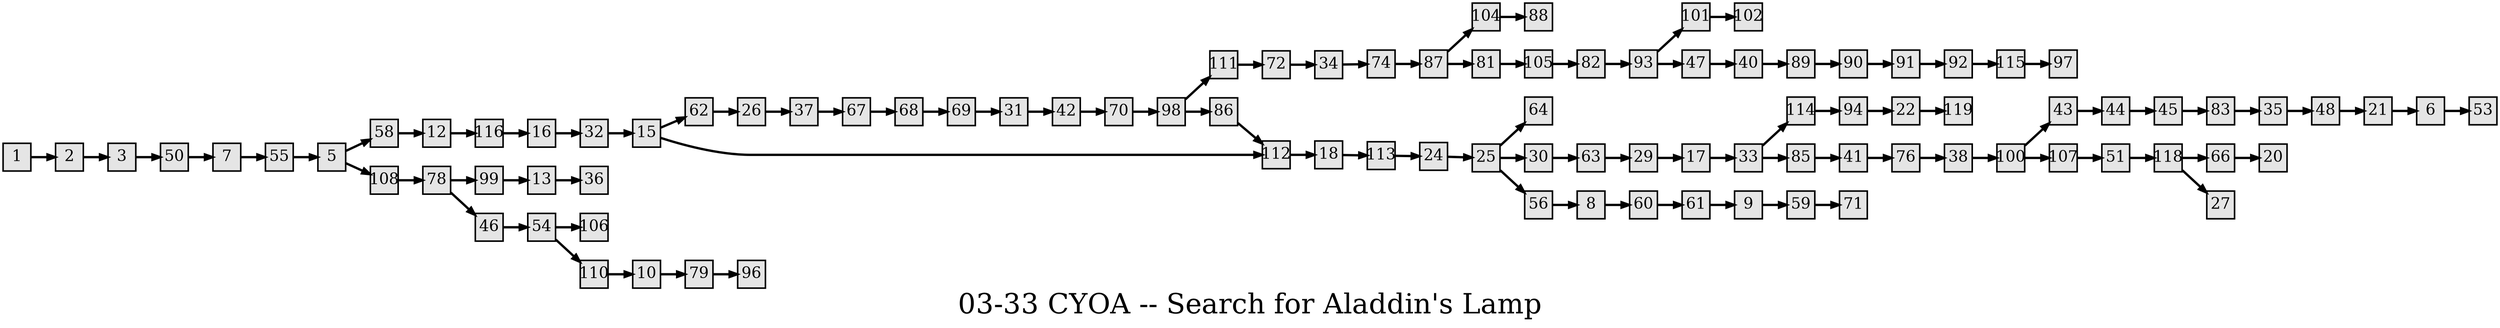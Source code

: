 digraph g{
  graph [ label="03-33 CYOA -- Search for Aladdin's Lamp" rankdir=LR, ordering=out, fontsize=36, nodesep="0.35", ranksep="0.45"];
  node  [shape=rect, penwidth=2, fontsize=20, style=filled, fillcolor=grey90, margin="0,0", labelfloat=true, regular=true, fixedsize=true];
  edge  [labelfloat=true, penwidth=3, fontsize=12];

  1 -> 2;
  2 -> 3;
  3 -> 50;
  5 -> 58;
  5 -> 108;
  6 -> 53;
  7 -> 55;
  8 -> 60;
  9 -> 59;
  10 -> 79;
  12 -> 116;
  13 -> 36;
  15 -> 62;
  15 -> 112;
  16 -> 32;
  17 -> 33;
  18 -> 113;
  21 -> 6;
  22 -> 119;
  24 -> 25;
  25 -> 64;
  25 -> 30;
  25 -> 56;
  26 -> 37;
  29 -> 17;
  30 -> 63;
  31 -> 42;
  32 -> 15;
  33 -> 114;
  33 -> 85;
  34 -> 74;
  35 -> 48;
  37 -> 67;
  38 -> 100;
  40 -> 89;
  41 -> 76;
  42 -> 70;
  43 -> 44;
  44 -> 45;
  45 -> 83;
  46 -> 54;
  47 -> 40;
  48 -> 21;
  50 -> 7;
  51 -> 118;
  54 -> 106;
  54 -> 110;
  55 -> 5;
  56 -> 8;
  58 -> 12;
  59 -> 71;
  60 -> 61;
  61 -> 9;
  62 -> 26;
  63 -> 29;
  66 -> 20;
  67 -> 68;
  68 -> 69;
  69 -> 31;
  70 -> 98;
  72 -> 34;
  74 -> 87;
  76 -> 38;
  78 -> 99;
  78 -> 46;
  79 -> 96;
  81 -> 105;
  82 -> 93;
  83 -> 35;
  85 -> 41;
  86 -> 112;
  87 -> 104;
  87 -> 81;
  89 -> 90;
  90 -> 91;
  91 -> 92;
  92 -> 115;
  93 -> 101;
  93 -> 47;
  94 -> 22;
  98 -> 111;
  98 -> 86;
  99 -> 13;
  100 -> 43;
  100 -> 107;
  101 -> 102;
  104 -> 88;
  105 -> 82;
  107 -> 51;
  108 -> 78;
  110 -> 10;
  111 -> 72;
  112 -> 18;
  113 -> 24;
  114 -> 94;
  115 -> 97;
  116 -> 16;
  118 -> 66;
  118 -> 27;
}

